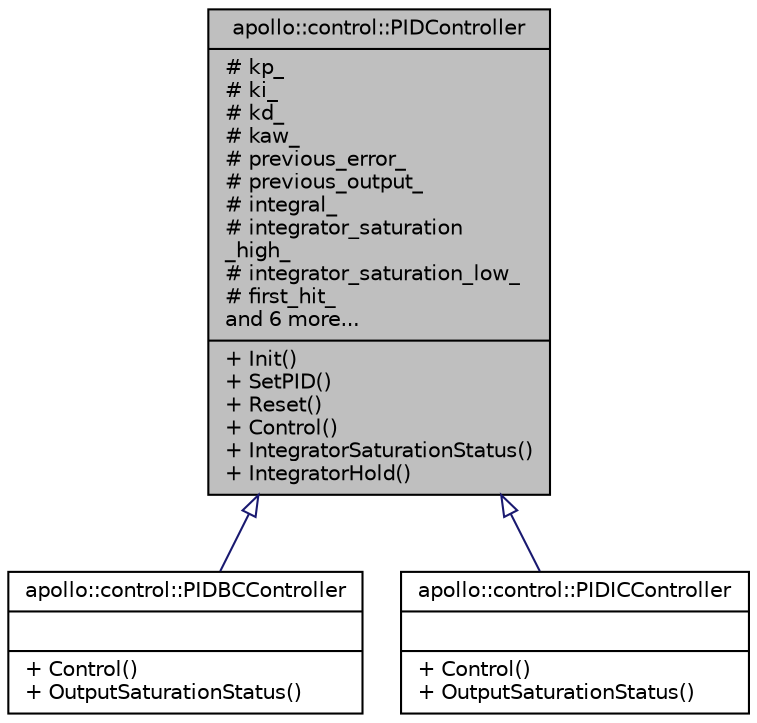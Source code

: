 digraph "apollo::control::PIDController"
{
  edge [fontname="Helvetica",fontsize="10",labelfontname="Helvetica",labelfontsize="10"];
  node [fontname="Helvetica",fontsize="10",shape=record];
  Node1 [label="{apollo::control::PIDController\n|# kp_\l# ki_\l# kd_\l# kaw_\l# previous_error_\l# previous_output_\l# integral_\l# integrator_saturation\l_high_\l# integrator_saturation_low_\l# first_hit_\land 6 more...\l|+ Init()\l+ SetPID()\l+ Reset()\l+ Control()\l+ IntegratorSaturationStatus()\l+ IntegratorHold()\l}",height=0.2,width=0.4,color="black", fillcolor="grey75", style="filled" fontcolor="black"];
  Node1 -> Node2 [dir="back",color="midnightblue",fontsize="10",style="solid",arrowtail="onormal",fontname="Helvetica"];
  Node2 [label="{apollo::control::PIDBCController\n||+ Control()\l+ OutputSaturationStatus()\l}",height=0.2,width=0.4,color="black", fillcolor="white", style="filled",URL="$classapollo_1_1control_1_1PIDBCController.html",tooltip="A proportional–integral–derivative controller for speed and steering with backward-caculation-anti-wi..."];
  Node1 -> Node3 [dir="back",color="midnightblue",fontsize="10",style="solid",arrowtail="onormal",fontname="Helvetica"];
  Node3 [label="{apollo::control::PIDICController\n||+ Control()\l+ OutputSaturationStatus()\l}",height=0.2,width=0.4,color="black", fillcolor="white", style="filled",URL="$classapollo_1_1control_1_1PIDICController.html",tooltip="A proportional–integral–derivative controller for speed and steering with integral-clamping-anti-wind..."];
}
